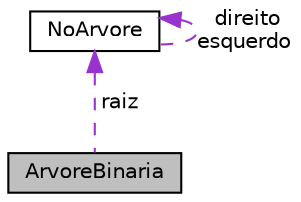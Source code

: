 digraph "ArvoreBinaria"
{
 // LATEX_PDF_SIZE
  edge [fontname="Helvetica",fontsize="10",labelfontname="Helvetica",labelfontsize="10"];
  node [fontname="Helvetica",fontsize="10",shape=record];
  Node1 [label="ArvoreBinaria",height=0.2,width=0.4,color="black", fillcolor="grey75", style="filled", fontcolor="black",tooltip="Representa uma árvore binária com raiz e tamanho."];
  Node2 -> Node1 [dir="back",color="darkorchid3",fontsize="10",style="dashed",label=" raiz" ,fontname="Helvetica"];
  Node2 [label="NoArvore",height=0.2,width=0.4,color="black", fillcolor="white", style="filled",URL="$structNoArvore.html",tooltip="Representa um nó da árvore binária."];
  Node2 -> Node2 [dir="back",color="darkorchid3",fontsize="10",style="dashed",label=" direito\nesquerdo" ,fontname="Helvetica"];
}
